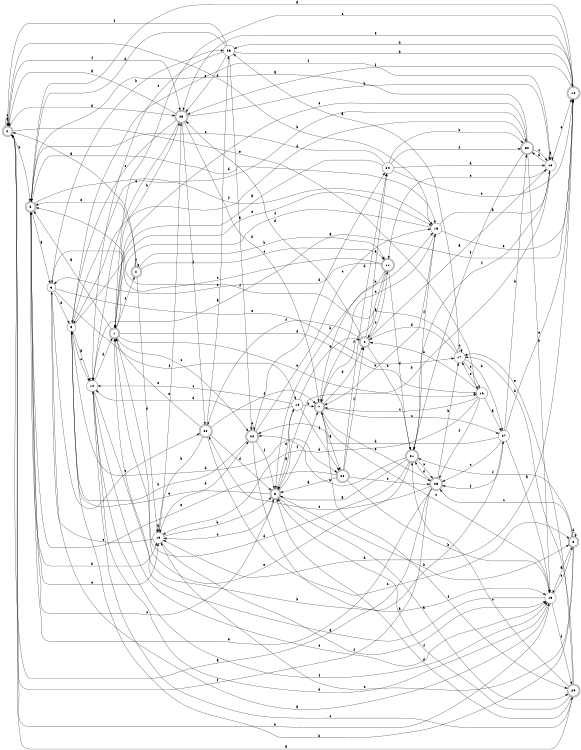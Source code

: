 digraph n25_10 {
__start0 [label="" shape="none"];

rankdir=LR;
size="8,5";

s0 [style="rounded,filled", color="black", fillcolor="white" shape="doublecircle", label="0"];
s1 [style="rounded,filled", color="black", fillcolor="white" shape="doublecircle", label="1"];
s2 [style="rounded,filled", color="black", fillcolor="white" shape="doublecircle", label="2"];
s3 [style="filled", color="black", fillcolor="white" shape="circle", label="3"];
s4 [style="rounded,filled", color="black", fillcolor="white" shape="doublecircle", label="4"];
s5 [style="rounded,filled", color="black", fillcolor="white" shape="doublecircle", label="5"];
s6 [style="rounded,filled", color="black", fillcolor="white" shape="doublecircle", label="6"];
s7 [style="rounded,filled", color="black", fillcolor="white" shape="doublecircle", label="7"];
s8 [style="rounded,filled", color="black", fillcolor="white" shape="doublecircle", label="8"];
s9 [style="filled", color="black", fillcolor="white" shape="circle", label="9"];
s10 [style="rounded,filled", color="black", fillcolor="white" shape="doublecircle", label="10"];
s11 [style="rounded,filled", color="black", fillcolor="white" shape="doublecircle", label="11"];
s12 [style="filled", color="black", fillcolor="white" shape="circle", label="12"];
s13 [style="filled", color="black", fillcolor="white" shape="circle", label="13"];
s14 [style="filled", color="black", fillcolor="white" shape="circle", label="14"];
s15 [style="filled", color="black", fillcolor="white" shape="circle", label="15"];
s16 [style="filled", color="black", fillcolor="white" shape="circle", label="16"];
s17 [style="filled", color="black", fillcolor="white" shape="circle", label="17"];
s18 [style="filled", color="black", fillcolor="white" shape="circle", label="18"];
s19 [style="filled", color="black", fillcolor="white" shape="circle", label="19"];
s20 [style="rounded,filled", color="black", fillcolor="white" shape="doublecircle", label="20"];
s21 [style="rounded,filled", color="black", fillcolor="white" shape="doublecircle", label="21"];
s22 [style="rounded,filled", color="black", fillcolor="white" shape="doublecircle", label="22"];
s23 [style="rounded,filled", color="black", fillcolor="white" shape="doublecircle", label="23"];
s24 [style="filled", color="black", fillcolor="white" shape="circle", label="24"];
s25 [style="rounded,filled", color="black", fillcolor="white" shape="doublecircle", label="25"];
s26 [style="filled", color="black", fillcolor="white" shape="circle", label="26"];
s27 [style="filled", color="black", fillcolor="white" shape="circle", label="27"];
s28 [style="rounded,filled", color="black", fillcolor="white" shape="doublecircle", label="28"];
s29 [style="rounded,filled", color="black", fillcolor="white" shape="doublecircle", label="29"];
s30 [style="rounded,filled", color="black", fillcolor="white" shape="doublecircle", label="30"];
s0 -> s0 [label="a"];
s0 -> s5 [label="b"];
s0 -> s0 [label="c"];
s0 -> s23 [label="d"];
s0 -> s16 [label="e"];
s0 -> s23 [label="f"];
s1 -> s5 [label="a"];
s1 -> s23 [label="b"];
s1 -> s22 [label="c"];
s1 -> s16 [label="d"];
s1 -> s16 [label="e"];
s1 -> s2 [label="f"];
s2 -> s0 [label="a"];
s2 -> s11 [label="b"];
s2 -> s11 [label="c"];
s2 -> s19 [label="d"];
s2 -> s5 [label="e"];
s2 -> s2 [label="f"];
s3 -> s13 [label="a"];
s3 -> s26 [label="b"];
s3 -> s28 [label="c"];
s3 -> s9 [label="d"];
s3 -> s17 [label="e"];
s3 -> s14 [label="f"];
s4 -> s18 [label="a"];
s4 -> s21 [label="b"];
s4 -> s11 [label="c"];
s4 -> s23 [label="d"];
s4 -> s24 [label="e"];
s4 -> s28 [label="f"];
s5 -> s3 [label="a"];
s5 -> s19 [label="b"];
s5 -> s6 [label="c"];
s5 -> s15 [label="d"];
s5 -> s19 [label="e"];
s5 -> s15 [label="f"];
s6 -> s29 [label="a"];
s6 -> s8 [label="b"];
s6 -> s19 [label="c"];
s6 -> s14 [label="d"];
s6 -> s9 [label="e"];
s6 -> s7 [label="f"];
s7 -> s20 [label="a"];
s7 -> s15 [label="b"];
s7 -> s27 [label="c"];
s7 -> s4 [label="d"];
s7 -> s25 [label="e"];
s7 -> s29 [label="f"];
s8 -> s13 [label="a"];
s8 -> s9 [label="b"];
s8 -> s25 [label="c"];
s8 -> s8 [label="d"];
s8 -> s19 [label="e"];
s8 -> s21 [label="f"];
s9 -> s12 [label="a"];
s9 -> s30 [label="b"];
s9 -> s12 [label="c"];
s9 -> s20 [label="d"];
s9 -> s15 [label="e"];
s9 -> s18 [label="f"];
s10 -> s5 [label="a"];
s10 -> s26 [label="b"];
s10 -> s1 [label="c"];
s10 -> s19 [label="d"];
s10 -> s23 [label="e"];
s10 -> s23 [label="f"];
s11 -> s4 [label="a"];
s11 -> s6 [label="b"];
s11 -> s3 [label="c"];
s11 -> s21 [label="d"];
s11 -> s3 [label="e"];
s11 -> s7 [label="f"];
s12 -> s10 [label="a"];
s12 -> s27 [label="b"];
s12 -> s29 [label="c"];
s12 -> s1 [label="d"];
s12 -> s13 [label="e"];
s12 -> s13 [label="f"];
s13 -> s1 [label="a"];
s13 -> s0 [label="b"];
s13 -> s7 [label="c"];
s13 -> s12 [label="d"];
s13 -> s8 [label="e"];
s13 -> s29 [label="f"];
s14 -> s6 [label="a"];
s14 -> s7 [label="b"];
s14 -> s12 [label="c"];
s14 -> s12 [label="d"];
s14 -> s4 [label="e"];
s14 -> s20 [label="f"];
s15 -> s18 [label="a"];
s15 -> s7 [label="b"];
s15 -> s7 [label="c"];
s15 -> s0 [label="d"];
s15 -> s10 [label="e"];
s15 -> s1 [label="f"];
s16 -> s27 [label="a"];
s16 -> s4 [label="b"];
s16 -> s7 [label="c"];
s16 -> s19 [label="d"];
s16 -> s17 [label="e"];
s16 -> s25 [label="f"];
s17 -> s26 [label="a"];
s17 -> s27 [label="b"];
s17 -> s17 [label="c"];
s17 -> s4 [label="d"];
s17 -> s16 [label="e"];
s17 -> s5 [label="f"];
s18 -> s18 [label="a"];
s18 -> s6 [label="b"];
s18 -> s11 [label="c"];
s18 -> s30 [label="d"];
s18 -> s10 [label="e"];
s18 -> s21 [label="f"];
s19 -> s19 [label="a"];
s19 -> s6 [label="b"];
s19 -> s3 [label="c"];
s19 -> s22 [label="d"];
s19 -> s23 [label="e"];
s19 -> s13 [label="f"];
s20 -> s6 [label="a"];
s20 -> s13 [label="b"];
s20 -> s25 [label="c"];
s20 -> s24 [label="d"];
s20 -> s5 [label="e"];
s20 -> s4 [label="f"];
s21 -> s6 [label="a"];
s21 -> s22 [label="b"];
s21 -> s25 [label="c"];
s21 -> s1 [label="d"];
s21 -> s1 [label="e"];
s21 -> s15 [label="f"];
s22 -> s13 [label="a"];
s22 -> s9 [label="b"];
s22 -> s15 [label="c"];
s22 -> s24 [label="d"];
s22 -> s22 [label="e"];
s22 -> s6 [label="f"];
s23 -> s0 [label="a"];
s23 -> s18 [label="b"];
s23 -> s9 [label="c"];
s23 -> s7 [label="d"];
s23 -> s12 [label="e"];
s23 -> s28 [label="f"];
s24 -> s1 [label="a"];
s24 -> s30 [label="b"];
s24 -> s5 [label="c"];
s24 -> s18 [label="d"];
s24 -> s10 [label="e"];
s24 -> s30 [label="f"];
s25 -> s0 [label="a"];
s25 -> s17 [label="b"];
s25 -> s28 [label="c"];
s25 -> s21 [label="d"];
s25 -> s5 [label="e"];
s25 -> s0 [label="f"];
s26 -> s22 [label="a"];
s26 -> s10 [label="b"];
s26 -> s12 [label="c"];
s26 -> s5 [label="d"];
s26 -> s23 [label="e"];
s26 -> s0 [label="f"];
s27 -> s13 [label="a"];
s27 -> s30 [label="b"];
s27 -> s25 [label="c"];
s27 -> s22 [label="d"];
s27 -> s10 [label="e"];
s27 -> s25 [label="f"];
s28 -> s26 [label="a"];
s28 -> s19 [label="b"];
s28 -> s8 [label="c"];
s28 -> s6 [label="d"];
s28 -> s1 [label="e"];
s28 -> s7 [label="f"];
s29 -> s0 [label="a"];
s29 -> s17 [label="b"];
s29 -> s21 [label="c"];
s29 -> s6 [label="d"];
s29 -> s17 [label="e"];
s29 -> s6 [label="f"];
s30 -> s5 [label="a"];
s30 -> s13 [label="b"];
s30 -> s18 [label="c"];
s30 -> s9 [label="d"];
s30 -> s1 [label="e"];
s30 -> s21 [label="f"];

}